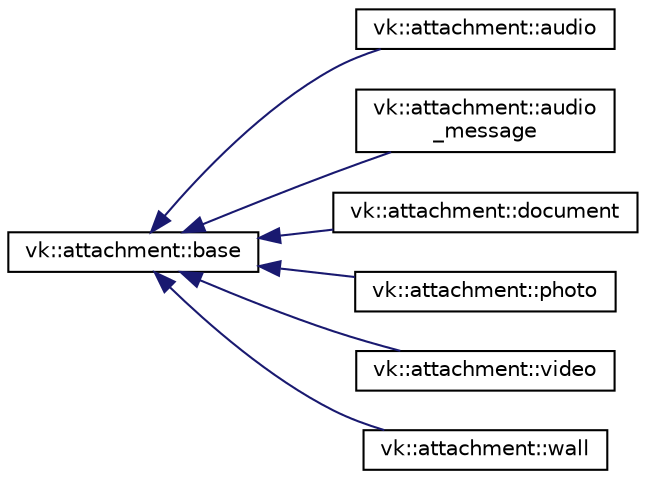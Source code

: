 digraph "Graphical Class Hierarchy"
{
 // LATEX_PDF_SIZE
  edge [fontname="Helvetica",fontsize="10",labelfontname="Helvetica",labelfontsize="10"];
  node [fontname="Helvetica",fontsize="10",shape=record];
  rankdir="LR";
  Node0 [label="vk::attachment::base",height=0.2,width=0.4,color="black", fillcolor="white", style="filled",URL="$classvk_1_1attachment_1_1base.html",tooltip=" "];
  Node0 -> Node1 [dir="back",color="midnightblue",fontsize="10",style="solid",fontname="Helvetica"];
  Node1 [label="vk::attachment::audio",height=0.2,width=0.4,color="black", fillcolor="white", style="filled",URL="$classvk_1_1attachment_1_1audio.html",tooltip=" "];
  Node0 -> Node2 [dir="back",color="midnightblue",fontsize="10",style="solid",fontname="Helvetica"];
  Node2 [label="vk::attachment::audio\l_message",height=0.2,width=0.4,color="black", fillcolor="white", style="filled",URL="$classvk_1_1attachment_1_1audio__message.html",tooltip=" "];
  Node0 -> Node3 [dir="back",color="midnightblue",fontsize="10",style="solid",fontname="Helvetica"];
  Node3 [label="vk::attachment::document",height=0.2,width=0.4,color="black", fillcolor="white", style="filled",URL="$classvk_1_1attachment_1_1document.html",tooltip=" "];
  Node0 -> Node4 [dir="back",color="midnightblue",fontsize="10",style="solid",fontname="Helvetica"];
  Node4 [label="vk::attachment::photo",height=0.2,width=0.4,color="black", fillcolor="white", style="filled",URL="$classvk_1_1attachment_1_1photo.html",tooltip=" "];
  Node0 -> Node5 [dir="back",color="midnightblue",fontsize="10",style="solid",fontname="Helvetica"];
  Node5 [label="vk::attachment::video",height=0.2,width=0.4,color="black", fillcolor="white", style="filled",URL="$classvk_1_1attachment_1_1video.html",tooltip=" "];
  Node0 -> Node6 [dir="back",color="midnightblue",fontsize="10",style="solid",fontname="Helvetica"];
  Node6 [label="vk::attachment::wall",height=0.2,width=0.4,color="black", fillcolor="white", style="filled",URL="$classvk_1_1attachment_1_1wall.html",tooltip=" "];
}
